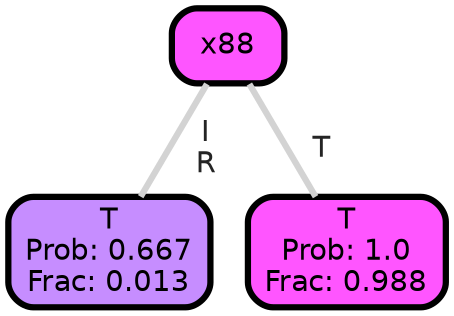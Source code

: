 graph Tree {
node [shape=box, style="filled, rounded",color="black",penwidth="3",fontcolor="black",                 fontname=helvetica] ;
graph [ranksep="0 equally", splines=straight,                 bgcolor=transparent, dpi=200] ;
edge [fontname=helvetica, fontweight=bold,fontcolor=grey14,color=lightgray] ;
0 [label="T
Prob: 0.667
Frac: 0.013", fillcolor="#c68dff"] ;
1 [label="x88", fillcolor="#fe55ff"] ;
2 [label="T
Prob: 1.0
Frac: 0.988", fillcolor="#ff55ff"] ;
1 -- 0 [label=" I\n R",penwidth=3] ;
1 -- 2 [label=" T",penwidth=3] ;
{rank = same;}}